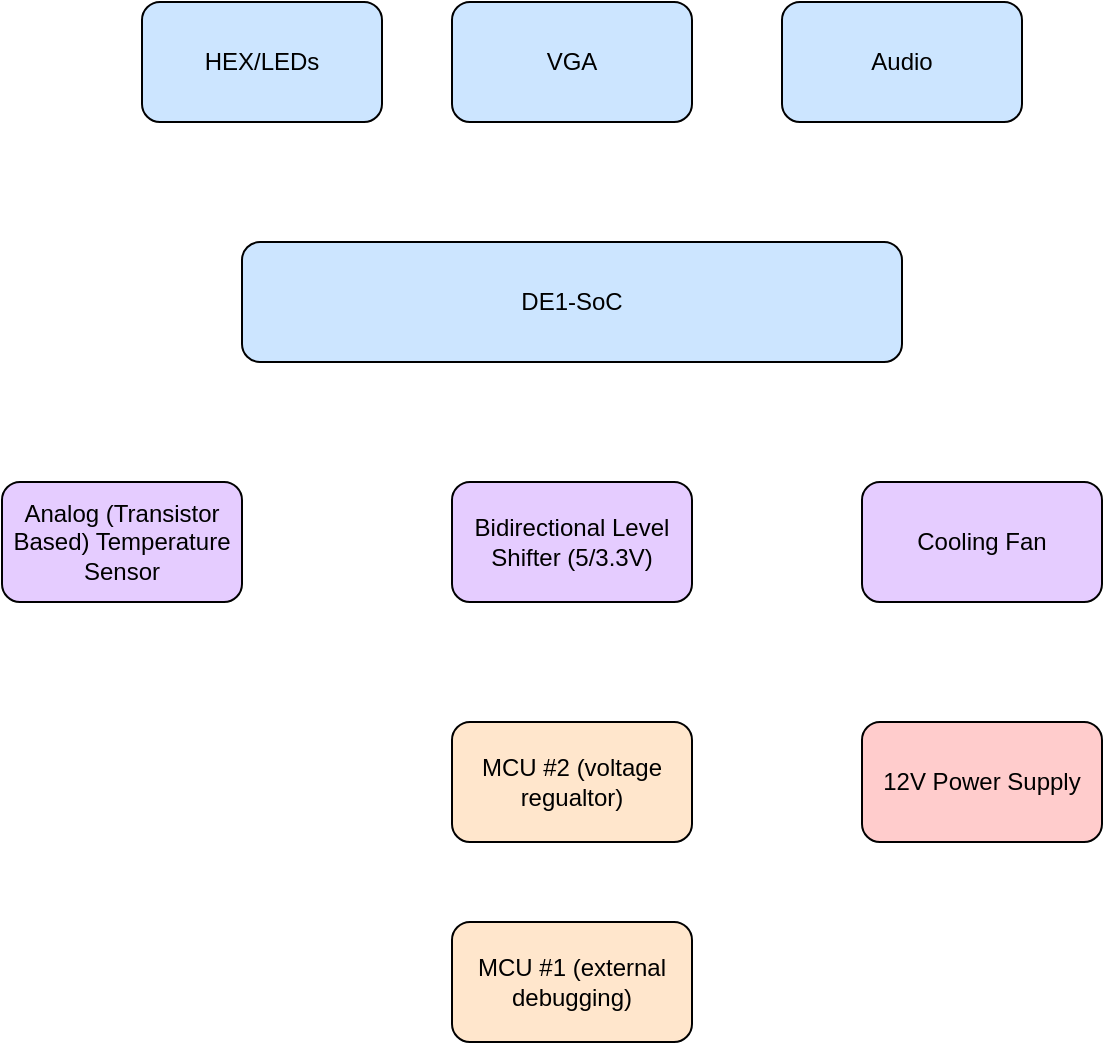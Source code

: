 <mxfile version="24.0.4" type="github">
  <diagram name="Page-1" id="R7lpvw8uGEseStx-Qea4">
    <mxGraphModel dx="1118" dy="599" grid="1" gridSize="10" guides="1" tooltips="1" connect="1" arrows="1" fold="1" page="1" pageScale="1" pageWidth="850" pageHeight="1100" math="0" shadow="0">
      <root>
        <mxCell id="0" />
        <mxCell id="1" parent="0" />
        <mxCell id="o6aeoP1H5NjbT9gdP4up-1" value="DE1-SoC" style="rounded=1;whiteSpace=wrap;html=1;fillColor=#CCE5FF;" vertex="1" parent="1">
          <mxGeometry x="270" y="130" width="330" height="60" as="geometry" />
        </mxCell>
        <mxCell id="o6aeoP1H5NjbT9gdP4up-2" value="MCU #2 (voltage regualtor)" style="rounded=1;whiteSpace=wrap;html=1;fillColor=#FFE6CC;" vertex="1" parent="1">
          <mxGeometry x="375" y="370" width="120" height="60" as="geometry" />
        </mxCell>
        <mxCell id="o6aeoP1H5NjbT9gdP4up-3" value="MCU #1 (external debugging)" style="rounded=1;whiteSpace=wrap;html=1;fillColor=#FFE6CC;" vertex="1" parent="1">
          <mxGeometry x="375" y="470" width="120" height="60" as="geometry" />
        </mxCell>
        <mxCell id="o6aeoP1H5NjbT9gdP4up-4" value="Cooling Fan" style="rounded=1;whiteSpace=wrap;html=1;fillColor=#E5CCFF;" vertex="1" parent="1">
          <mxGeometry x="580" y="250" width="120" height="60" as="geometry" />
        </mxCell>
        <mxCell id="o6aeoP1H5NjbT9gdP4up-5" value="Analog (Transistor Based) Temperature Sensor" style="rounded=1;whiteSpace=wrap;html=1;fillColor=#E5CCFF;" vertex="1" parent="1">
          <mxGeometry x="150" y="250" width="120" height="60" as="geometry" />
        </mxCell>
        <mxCell id="o6aeoP1H5NjbT9gdP4up-6" value="Bidirectional Level Shifter (5/3.3V)" style="rounded=1;whiteSpace=wrap;html=1;fillColor=#E5CCFF;" vertex="1" parent="1">
          <mxGeometry x="375" y="250" width="120" height="60" as="geometry" />
        </mxCell>
        <mxCell id="o6aeoP1H5NjbT9gdP4up-8" value="VGA" style="rounded=1;whiteSpace=wrap;html=1;fillColor=#CCE5FF;" vertex="1" parent="1">
          <mxGeometry x="375" y="10" width="120" height="60" as="geometry" />
        </mxCell>
        <mxCell id="o6aeoP1H5NjbT9gdP4up-9" value="HEX/LEDs" style="rounded=1;whiteSpace=wrap;html=1;fillColor=#CCE5FF;" vertex="1" parent="1">
          <mxGeometry x="220" y="10" width="120" height="60" as="geometry" />
        </mxCell>
        <mxCell id="o6aeoP1H5NjbT9gdP4up-10" value="Audio" style="rounded=1;whiteSpace=wrap;html=1;fillColor=#CCE5FF;" vertex="1" parent="1">
          <mxGeometry x="540" y="10" width="120" height="60" as="geometry" />
        </mxCell>
        <mxCell id="o6aeoP1H5NjbT9gdP4up-11" value="12V Power Supply" style="rounded=1;whiteSpace=wrap;html=1;fillColor=#FFCCCC;" vertex="1" parent="1">
          <mxGeometry x="580" y="370" width="120" height="60" as="geometry" />
        </mxCell>
      </root>
    </mxGraphModel>
  </diagram>
</mxfile>
